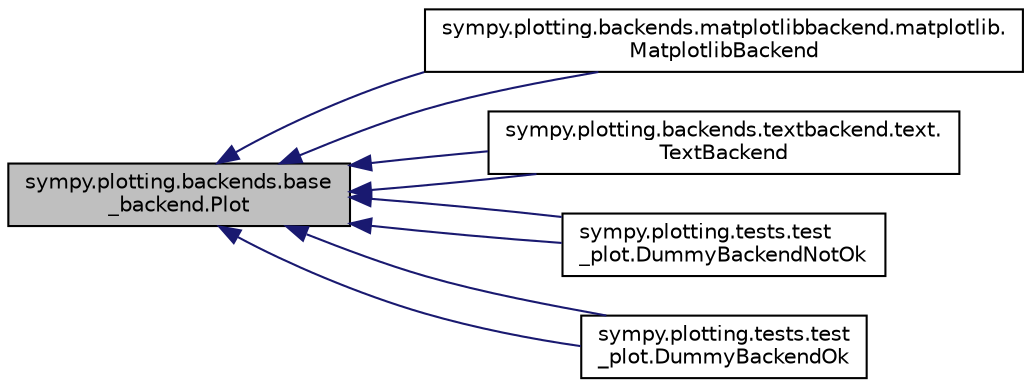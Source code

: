 digraph "sympy.plotting.backends.base_backend.Plot"
{
 // LATEX_PDF_SIZE
  edge [fontname="Helvetica",fontsize="10",labelfontname="Helvetica",labelfontsize="10"];
  node [fontname="Helvetica",fontsize="10",shape=record];
  rankdir="LR";
  Node1 [label="sympy.plotting.backends.base\l_backend.Plot",height=0.2,width=0.4,color="black", fillcolor="grey75", style="filled", fontcolor="black",tooltip=" "];
  Node1 -> Node2 [dir="back",color="midnightblue",fontsize="10",style="solid",fontname="Helvetica"];
  Node2 [label="sympy.plotting.backends.matplotlibbackend.matplotlib.\lMatplotlibBackend",height=0.2,width=0.4,color="black", fillcolor="white", style="filled",URL="$classsympy_1_1plotting_1_1backends_1_1matplotlibbackend_1_1matplotlib_1_1MatplotlibBackend.html",tooltip=" "];
  Node1 -> Node2 [dir="back",color="midnightblue",fontsize="10",style="solid",fontname="Helvetica"];
  Node1 -> Node3 [dir="back",color="midnightblue",fontsize="10",style="solid",fontname="Helvetica"];
  Node3 [label="sympy.plotting.backends.textbackend.text.\lTextBackend",height=0.2,width=0.4,color="black", fillcolor="white", style="filled",URL="$classsympy_1_1plotting_1_1backends_1_1textbackend_1_1text_1_1TextBackend.html",tooltip=" "];
  Node1 -> Node3 [dir="back",color="midnightblue",fontsize="10",style="solid",fontname="Helvetica"];
  Node1 -> Node4 [dir="back",color="midnightblue",fontsize="10",style="solid",fontname="Helvetica"];
  Node4 [label="sympy.plotting.tests.test\l_plot.DummyBackendNotOk",height=0.2,width=0.4,color="black", fillcolor="white", style="filled",URL="$classsympy_1_1plotting_1_1tests_1_1test__plot_1_1DummyBackendNotOk.html",tooltip=" "];
  Node1 -> Node4 [dir="back",color="midnightblue",fontsize="10",style="solid",fontname="Helvetica"];
  Node1 -> Node5 [dir="back",color="midnightblue",fontsize="10",style="solid",fontname="Helvetica"];
  Node5 [label="sympy.plotting.tests.test\l_plot.DummyBackendOk",height=0.2,width=0.4,color="black", fillcolor="white", style="filled",URL="$classsympy_1_1plotting_1_1tests_1_1test__plot_1_1DummyBackendOk.html",tooltip=" "];
  Node1 -> Node5 [dir="back",color="midnightblue",fontsize="10",style="solid",fontname="Helvetica"];
}
